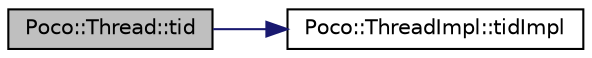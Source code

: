 digraph "Poco::Thread::tid"
{
 // LATEX_PDF_SIZE
  edge [fontname="Helvetica",fontsize="10",labelfontname="Helvetica",labelfontsize="10"];
  node [fontname="Helvetica",fontsize="10",shape=record];
  rankdir="LR";
  Node1 [label="Poco::Thread::tid",height=0.2,width=0.4,color="black", fillcolor="grey75", style="filled", fontcolor="black",tooltip="Returns the unique thread ID of the thread."];
  Node1 -> Node2 [color="midnightblue",fontsize="10",style="solid",fontname="Helvetica"];
  Node2 [label="Poco::ThreadImpl::tidImpl",height=0.2,width=0.4,color="black", fillcolor="white", style="filled",URL="$classPoco_1_1ThreadImpl.html#a42ccbd5d847c9be7a64e1bb180e7b826",tooltip=" "];
}

